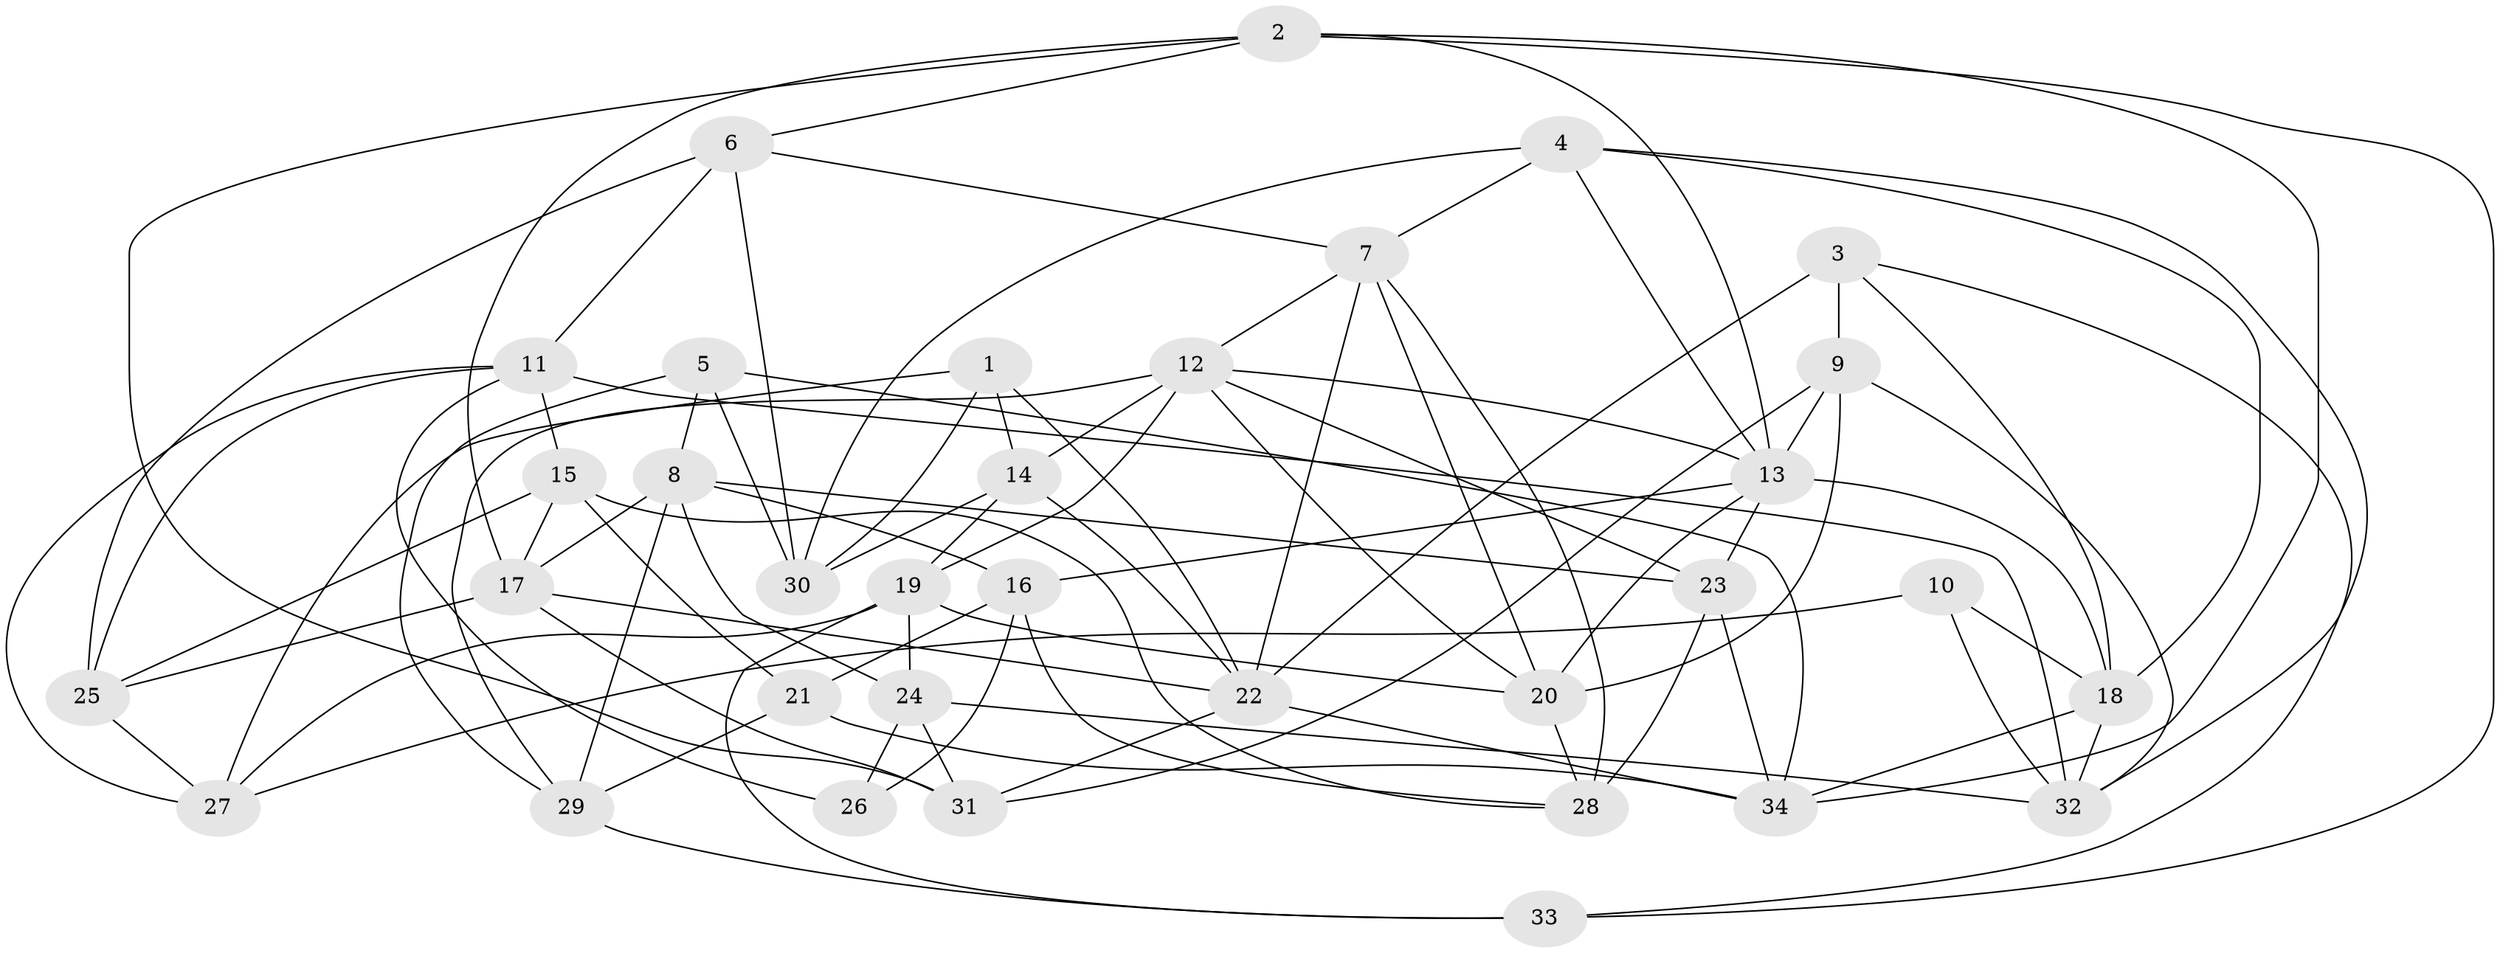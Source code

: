 // original degree distribution, {4: 1.0}
// Generated by graph-tools (version 1.1) at 2025/02/03/09/25 03:02:58]
// undirected, 34 vertices, 89 edges
graph export_dot {
graph [start="1"]
  node [color=gray90,style=filled];
  1;
  2;
  3;
  4;
  5;
  6;
  7;
  8;
  9;
  10;
  11;
  12;
  13;
  14;
  15;
  16;
  17;
  18;
  19;
  20;
  21;
  22;
  23;
  24;
  25;
  26;
  27;
  28;
  29;
  30;
  31;
  32;
  33;
  34;
  1 -- 14 [weight=1.0];
  1 -- 22 [weight=1.0];
  1 -- 27 [weight=1.0];
  1 -- 30 [weight=1.0];
  2 -- 6 [weight=1.0];
  2 -- 13 [weight=1.0];
  2 -- 17 [weight=1.0];
  2 -- 31 [weight=1.0];
  2 -- 33 [weight=1.0];
  2 -- 34 [weight=1.0];
  3 -- 9 [weight=2.0];
  3 -- 18 [weight=1.0];
  3 -- 22 [weight=2.0];
  3 -- 33 [weight=1.0];
  4 -- 7 [weight=1.0];
  4 -- 13 [weight=1.0];
  4 -- 18 [weight=1.0];
  4 -- 30 [weight=2.0];
  4 -- 32 [weight=1.0];
  5 -- 8 [weight=1.0];
  5 -- 29 [weight=1.0];
  5 -- 30 [weight=1.0];
  5 -- 34 [weight=1.0];
  6 -- 7 [weight=1.0];
  6 -- 11 [weight=1.0];
  6 -- 25 [weight=2.0];
  6 -- 30 [weight=1.0];
  7 -- 12 [weight=1.0];
  7 -- 20 [weight=1.0];
  7 -- 22 [weight=1.0];
  7 -- 28 [weight=1.0];
  8 -- 16 [weight=1.0];
  8 -- 17 [weight=1.0];
  8 -- 23 [weight=1.0];
  8 -- 24 [weight=1.0];
  8 -- 29 [weight=1.0];
  9 -- 13 [weight=1.0];
  9 -- 20 [weight=1.0];
  9 -- 31 [weight=1.0];
  9 -- 32 [weight=1.0];
  10 -- 18 [weight=1.0];
  10 -- 27 [weight=2.0];
  10 -- 32 [weight=1.0];
  11 -- 15 [weight=1.0];
  11 -- 25 [weight=1.0];
  11 -- 26 [weight=1.0];
  11 -- 27 [weight=1.0];
  11 -- 32 [weight=1.0];
  12 -- 13 [weight=1.0];
  12 -- 14 [weight=2.0];
  12 -- 19 [weight=1.0];
  12 -- 20 [weight=1.0];
  12 -- 23 [weight=1.0];
  12 -- 29 [weight=1.0];
  13 -- 16 [weight=1.0];
  13 -- 18 [weight=1.0];
  13 -- 20 [weight=1.0];
  13 -- 23 [weight=1.0];
  14 -- 19 [weight=1.0];
  14 -- 22 [weight=1.0];
  14 -- 30 [weight=1.0];
  15 -- 17 [weight=1.0];
  15 -- 21 [weight=2.0];
  15 -- 25 [weight=1.0];
  15 -- 28 [weight=1.0];
  16 -- 21 [weight=1.0];
  16 -- 26 [weight=2.0];
  16 -- 28 [weight=1.0];
  17 -- 22 [weight=1.0];
  17 -- 25 [weight=1.0];
  17 -- 31 [weight=1.0];
  18 -- 32 [weight=1.0];
  18 -- 34 [weight=1.0];
  19 -- 20 [weight=1.0];
  19 -- 24 [weight=1.0];
  19 -- 27 [weight=1.0];
  19 -- 33 [weight=1.0];
  20 -- 28 [weight=1.0];
  21 -- 29 [weight=2.0];
  21 -- 34 [weight=1.0];
  22 -- 31 [weight=1.0];
  22 -- 34 [weight=1.0];
  23 -- 28 [weight=2.0];
  23 -- 34 [weight=1.0];
  24 -- 26 [weight=1.0];
  24 -- 31 [weight=2.0];
  24 -- 32 [weight=1.0];
  25 -- 27 [weight=1.0];
  29 -- 33 [weight=1.0];
}
